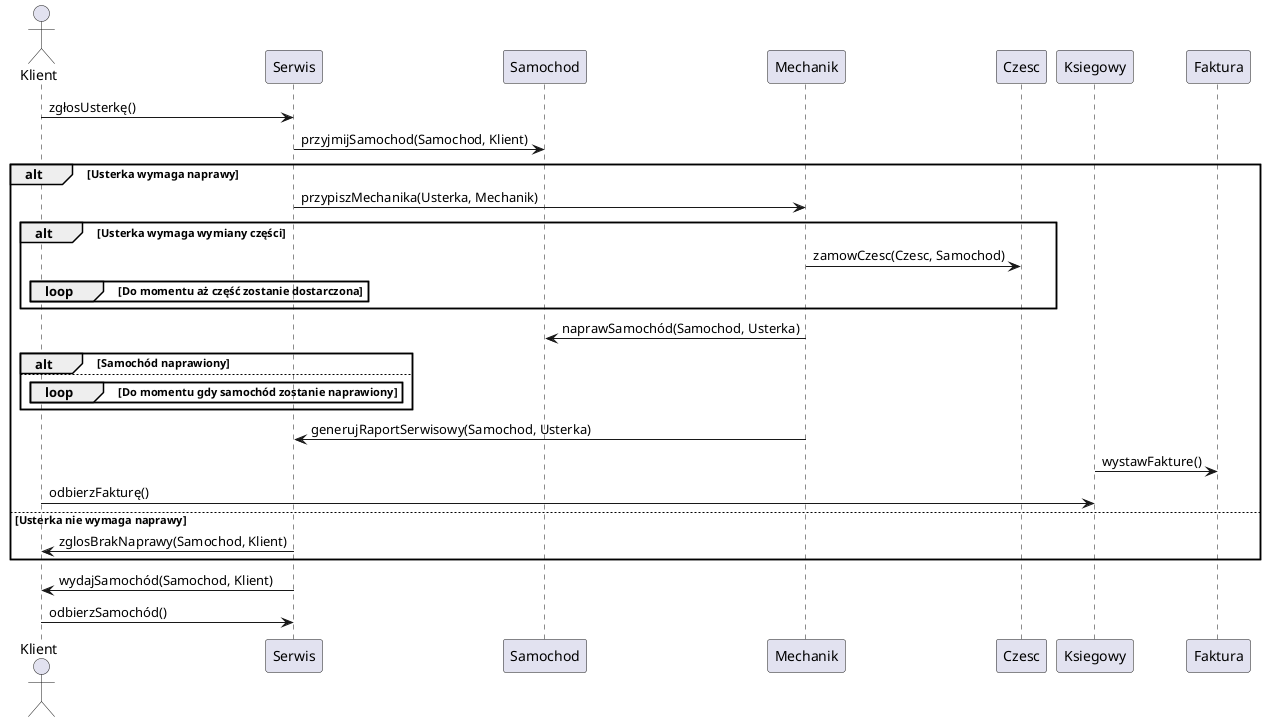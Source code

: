 @startuml "serwis_samochodowy_diagram_sekwencji"

actor Klient
Klient -> Serwis: zgłosUsterkę()
Serwis -> Samochod: przyjmijSamochod(Samochod, Klient)
alt Usterka wymaga naprawy
    Serwis -> Mechanik: przypiszMechanika(Usterka, Mechanik)
    alt Usterka wymaga wymiany części
        Mechanik -> Czesc: zamowCzesc(Czesc, Samochod)
        loop Do momentu aż część zostanie dostarczona
        end
    end
    Mechanik -> Samochod: naprawSamochód(Samochod, Usterka)
    alt Samochód naprawiony
    else
        loop Do momentu gdy samochód zostanie naprawiony
        end
    end
    Mechanik -> Serwis: generujRaportSerwisowy(Samochod, Usterka)
    Ksiegowy -> Faktura: wystawFakture()
    Klient -> Ksiegowy: odbierzFakturę()
else Usterka nie wymaga naprawy
    Serwis -> Klient: zglosBrakNaprawy(Samochod, Klient)
end
Serwis -> Klient: wydajSamochód(Samochod, Klient)
Klient -> Serwis: odbierzSamochód()
@enduml